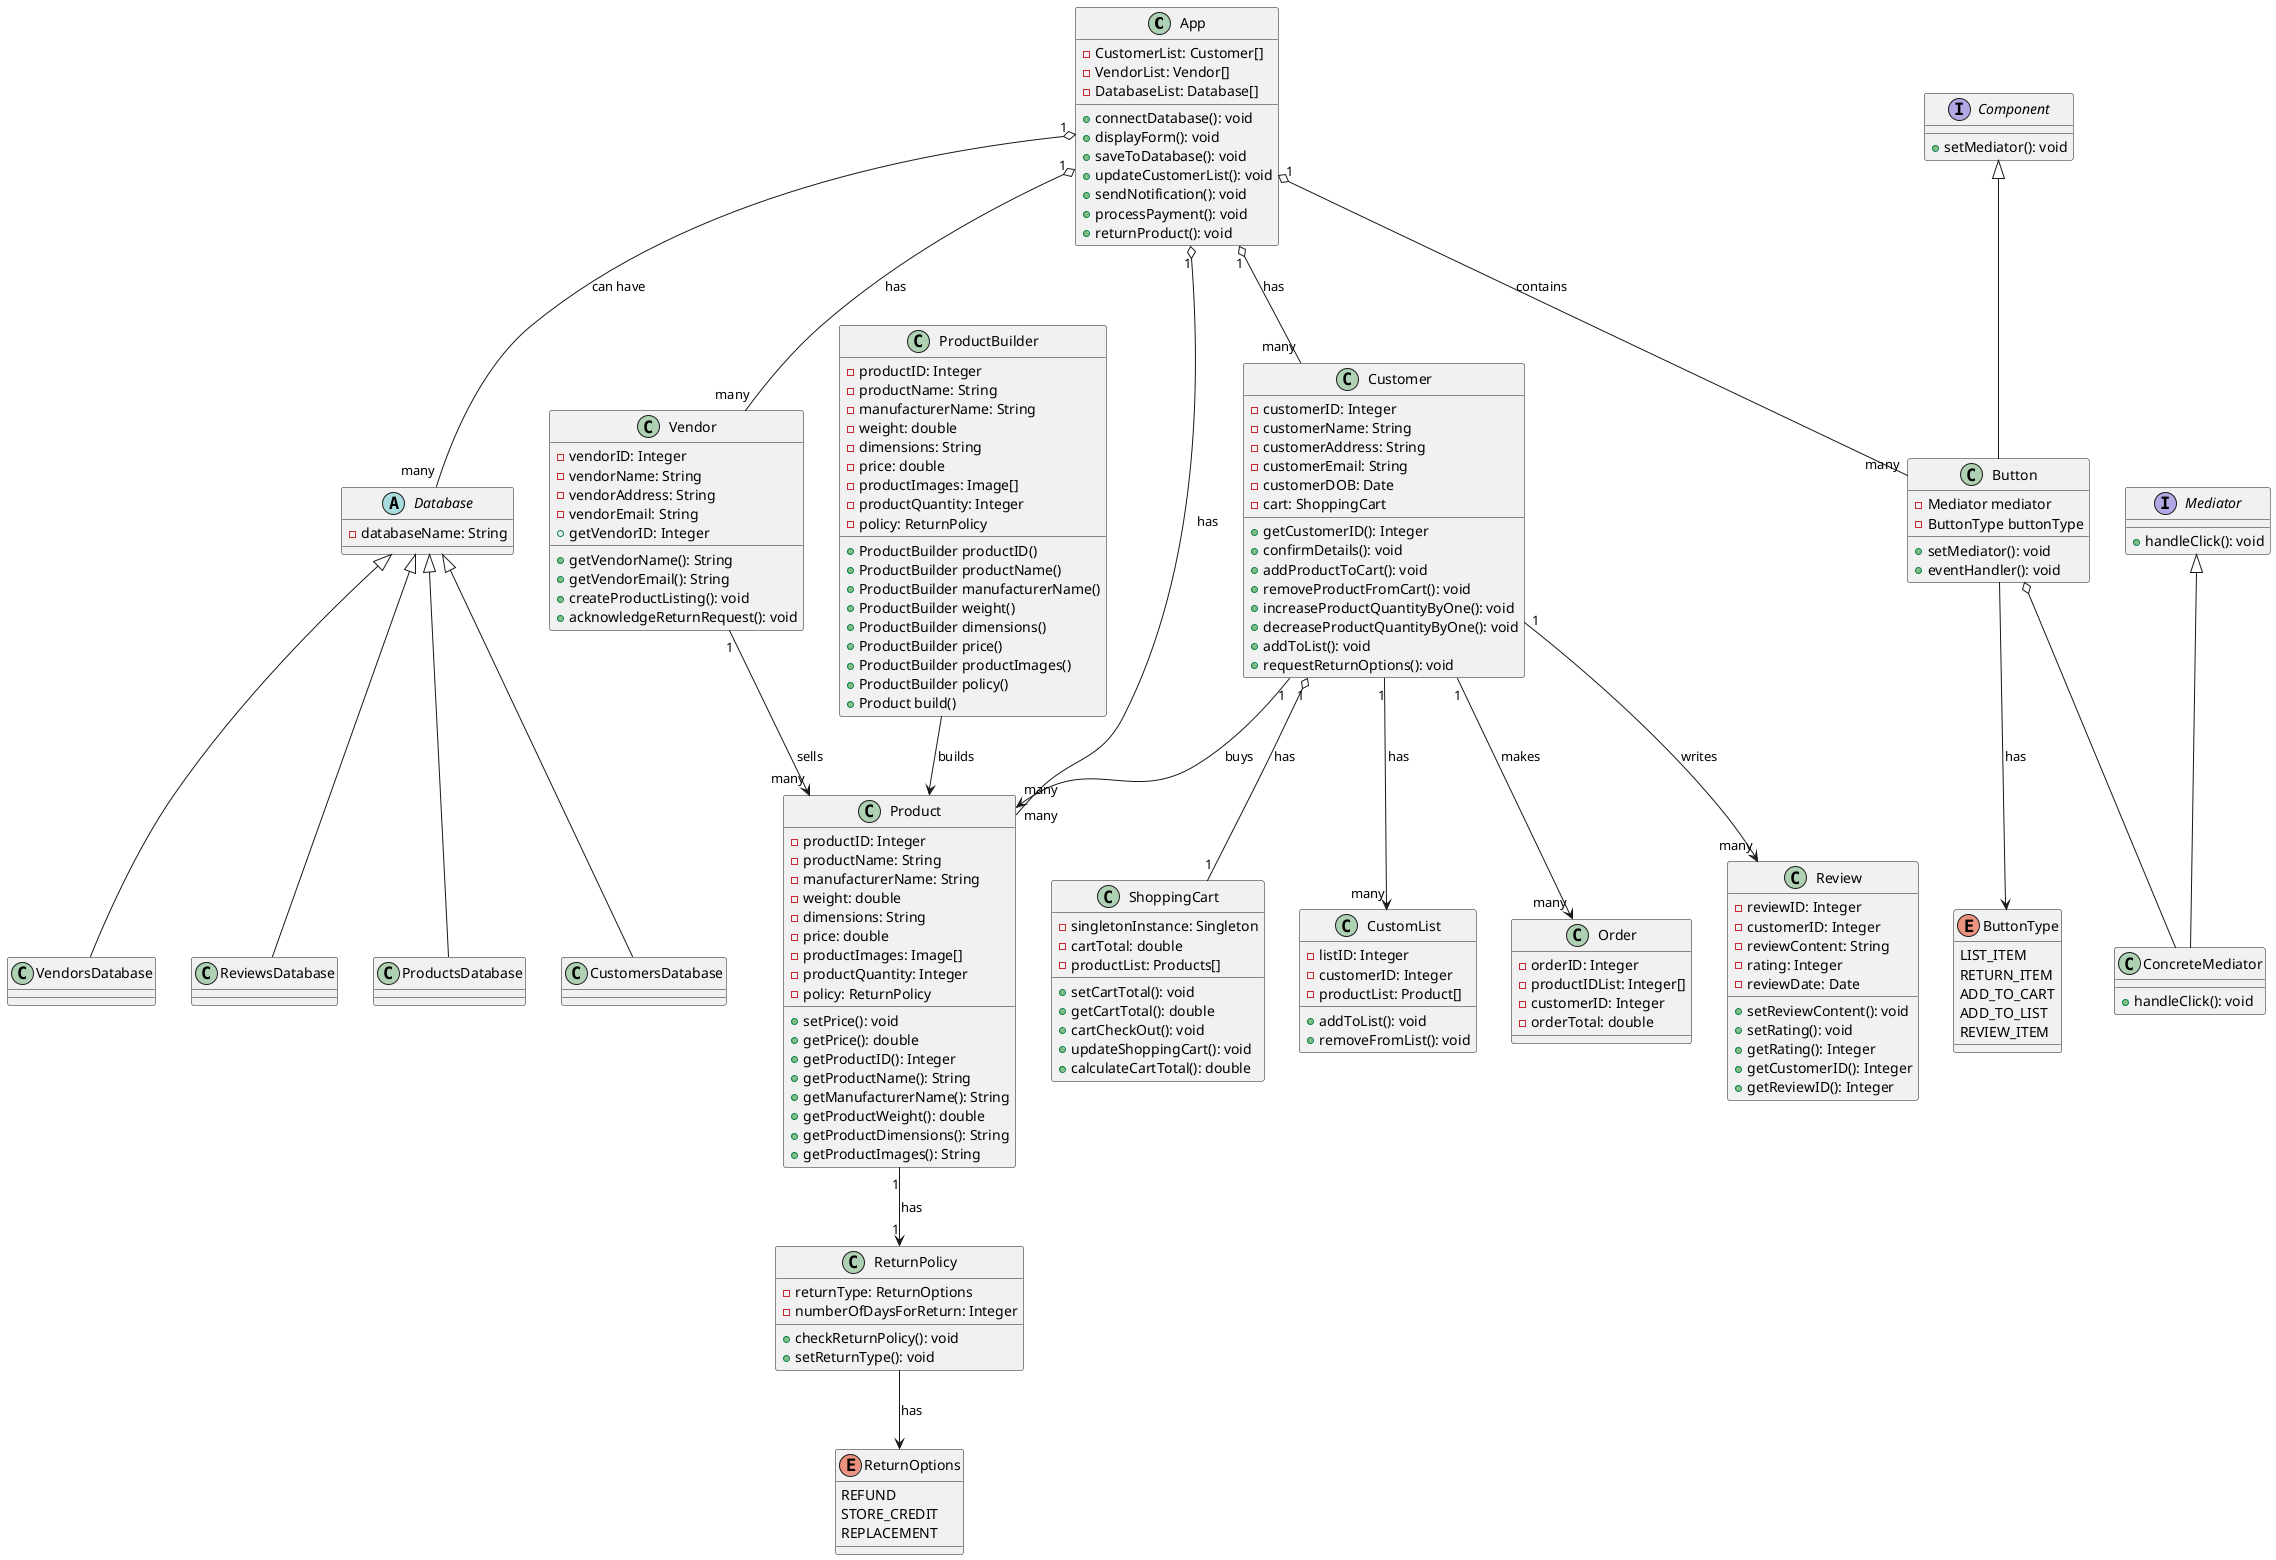 @startuml
'https://plantuml.com/class-diagram

class App {
- CustomerList: Customer[]
- VendorList: Vendor[]
- DatabaseList: Database[]
+ connectDatabase(): void
+ displayForm(): void
+ saveToDatabase(): void
+ updateCustomerList(): void
+ sendNotification(): void
+ processPayment(): void
+ returnProduct(): void
}

class Customer {
- customerID: Integer
- customerName: String
- customerAddress: String
- customerEmail: String
- customerDOB: Date
- cart: ShoppingCart
+ getCustomerID(): Integer
+ confirmDetails(): void
+ addProductToCart(): void
+ removeProductFromCart(): void
+ increaseProductQuantityByOne(): void
+ decreaseProductQuantityByOne(): void
+ addToList(): void
+ requestReturnOptions(): void
}

class Vendor {
- vendorID: Integer
- vendorName: String
- vendorAddress: String
- vendorEmail: String
+ getVendorID: Integer
+ getVendorName(): String
+ getVendorEmail(): String
+ createProductListing(): void
+ acknowledgeReturnRequest(): void
}

class Product {
- productID: Integer
- productName: String
- manufacturerName: String
- weight: double
- dimensions: String
- price: double
- productImages: Image[]
- productQuantity: Integer
- policy: ReturnPolicy
+ setPrice(): void
+ getPrice(): double
+ getProductID(): Integer
+ getProductName(): String
+ getManufacturerName(): String
+ getProductWeight(): double
+ getProductDimensions(): String
+ getProductImages(): String
}

class ShoppingCart {
- singletonInstance: Singleton
- cartTotal: double
- productList: Products[]
+ setCartTotal(): void
+ getCartTotal(): double
+ cartCheckOut(): void
+ updateShoppingCart(): void
+ calculateCartTotal(): double
}

class CustomList {
- listID: Integer
- customerID: Integer
- productList: Product[]
+ addToList(): void
+ removeFromList(): void
}

class Order {
- orderID: Integer
- productIDList: Integer[]
- customerID: Integer
- orderTotal: double
}

class Review {
- reviewID: Integer
- customerID: Integer
- reviewContent: String
- rating: Integer
- reviewDate: Date
+ setReviewContent(): void
+ setRating(): void
+ getRating(): Integer
+ getCustomerID(): Integer
+ getReviewID(): Integer
}

class ProductBuilder {
- productID: Integer
- productName: String
- manufacturerName: String
- weight: double
- dimensions: String
- price: double
- productImages: Image[]
- productQuantity: Integer
- policy: ReturnPolicy
+ ProductBuilder productID()
+ ProductBuilder productName()
+ ProductBuilder manufacturerName()
+ ProductBuilder weight()
+ ProductBuilder dimensions()
+ ProductBuilder price()
+ ProductBuilder productImages()
+ ProductBuilder policy()
+ Product build()
}

class ReturnPolicy {
- returnType: ReturnOptions
- numberOfDaysForReturn: Integer
+ checkReturnPolicy(): void
+ setReturnType(): void
}

enum ReturnOptions {
REFUND
STORE_CREDIT
REPLACEMENT
}

abstract class Database {
- databaseName: String
}

class ProductsDatabase {
}

class CustomersDatabase {
}

class VendorsDatabase {
}

class ReviewsDatabase {
}

interface Mediator {
+ handleClick(): void
}

class ConcreteMediator {
+ handleClick(): void
}

interface Component {
+ setMediator(): void
}

class Button {
- Mediator mediator
- ButtonType buttonType
+ setMediator(): void
+ eventHandler(): void
}

enum ButtonType {
LIST_ITEM
RETURN_ITEM
ADD_TO_CART
ADD_TO_LIST
REVIEW_ITEM
}

Mediator <|-- ConcreteMediator
Component <|-- Button
Button o-- ConcreteMediator
Button --> ButtonType: has
App "1" o-- "many" Button: contains
App "1" o-- "many" Product: has
App "1" o-- "many" Vendor: has
App "1" o-- "many" Customer: has
App "1" o-- "many" Database: can have
Database <|-- ProductsDatabase
Database <|-- ReviewsDatabase
Database <|-- CustomersDatabase
Database <|-- VendorsDatabase
ProductBuilder --> Product: builds
Vendor "1" --> "many" Product: sells
Customer "1" --> "many" Product: buys
Customer "1" --> "many" CustomList: has
Customer "1" o-- "1" ShoppingCart: has
Customer "1" --> "many" Order: makes
Customer "1" --> "many" Review: writes
Product "1" --> "1" ReturnPolicy: has
ReturnPolicy --> ReturnOptions: has


@enduml